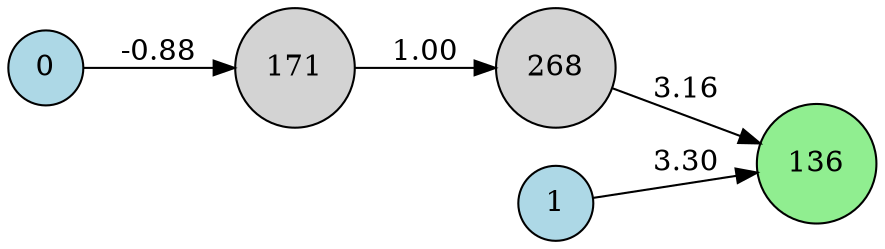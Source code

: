 digraph neat {
  rankdir=LR;
  node [shape=circle];
  node0 [label="0", style=filled, fillcolor=lightblue];
  node1 [label="1", style=filled, fillcolor=lightblue];
  node136 [label="136", style=filled, fillcolor=lightgreen];
  node171 [label="171", style=filled, fillcolor=lightgray];
  node268 [label="268", style=filled, fillcolor=lightgray];
  node1 -> node136 [label="3.30"];
  node0 -> node171 [label="-0.88"];
  node171 -> node268 [label="1.00"];
  node268 -> node136 [label="3.16"];
}
